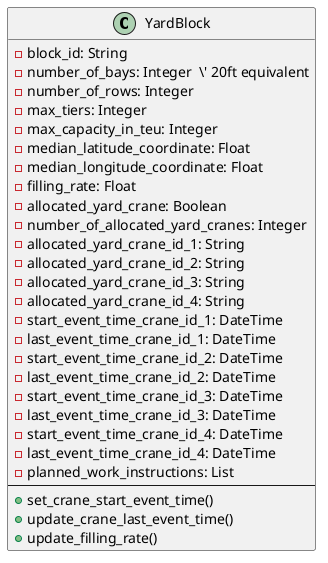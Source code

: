 @startuml
class YardBlock {
    -block_id: String
    -number_of_bays: Integer  \\' 20ft equivalent
    -number_of_rows: Integer
    -max_tiers: Integer
    -max_capacity_in_teu: Integer
    -median_latitude_coordinate: Float
    -median_longitude_coordinate: Float
    -filling_rate: Float
    -allocated_yard_crane: Boolean
    -number_of_allocated_yard_cranes: Integer
    -allocated_yard_crane_id_1: String
    -allocated_yard_crane_id_2: String
    -allocated_yard_crane_id_3: String
    -allocated_yard_crane_id_4: String
    -start_event_time_crane_id_1: DateTime
    -last_event_time_crane_id_1: DateTime
    -start_event_time_crane_id_2: DateTime
    -last_event_time_crane_id_2: DateTime
    -start_event_time_crane_id_3: DateTime
    -last_event_time_crane_id_3: DateTime
    -start_event_time_crane_id_4: DateTime
    -last_event_time_crane_id_4: DateTime
    -planned_work_instructions: List
    --
    +set_crane_start_event_time()
    +update_crane_last_event_time()
    +update_filling_rate()
}
@enduml
